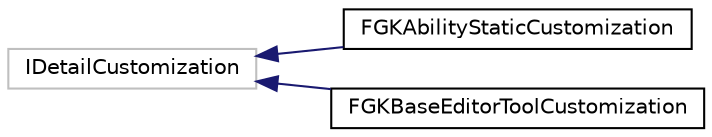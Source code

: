 digraph "Graphical Class Hierarchy"
{
 // LATEX_PDF_SIZE
  edge [fontname="Helvetica",fontsize="10",labelfontname="Helvetica",labelfontsize="10"];
  node [fontname="Helvetica",fontsize="10",shape=record];
  rankdir="LR";
  Node0 [label="IDetailCustomization",height=0.2,width=0.4,color="grey75", fillcolor="white", style="filled",tooltip=" "];
  Node0 -> Node1 [dir="back",color="midnightblue",fontsize="10",style="solid",fontname="Helvetica"];
  Node1 [label="FGKAbilityStaticCustomization",height=0.2,width=0.4,color="black", fillcolor="white", style="filled",URL="$structFGKAbilityStaticCustomization.html",tooltip=" "];
  Node0 -> Node2 [dir="back",color="midnightblue",fontsize="10",style="solid",fontname="Helvetica"];
  Node2 [label="FGKBaseEditorToolCustomization",height=0.2,width=0.4,color="black", fillcolor="white", style="filled",URL="$structFGKBaseEditorToolCustomization.html",tooltip=" "];
}
